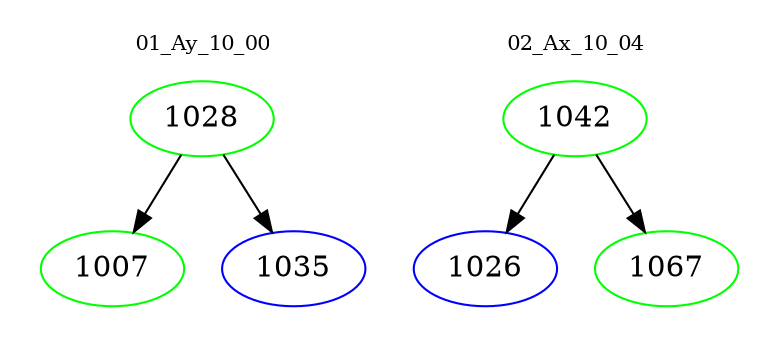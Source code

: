 digraph{
subgraph cluster_0 {
color = white
label = "01_Ay_10_00";
fontsize=10;
T0_1028 [label="1028", color="green"]
T0_1028 -> T0_1007 [color="black"]
T0_1007 [label="1007", color="green"]
T0_1028 -> T0_1035 [color="black"]
T0_1035 [label="1035", color="blue"]
}
subgraph cluster_1 {
color = white
label = "02_Ax_10_04";
fontsize=10;
T1_1042 [label="1042", color="green"]
T1_1042 -> T1_1026 [color="black"]
T1_1026 [label="1026", color="blue"]
T1_1042 -> T1_1067 [color="black"]
T1_1067 [label="1067", color="green"]
}
}
